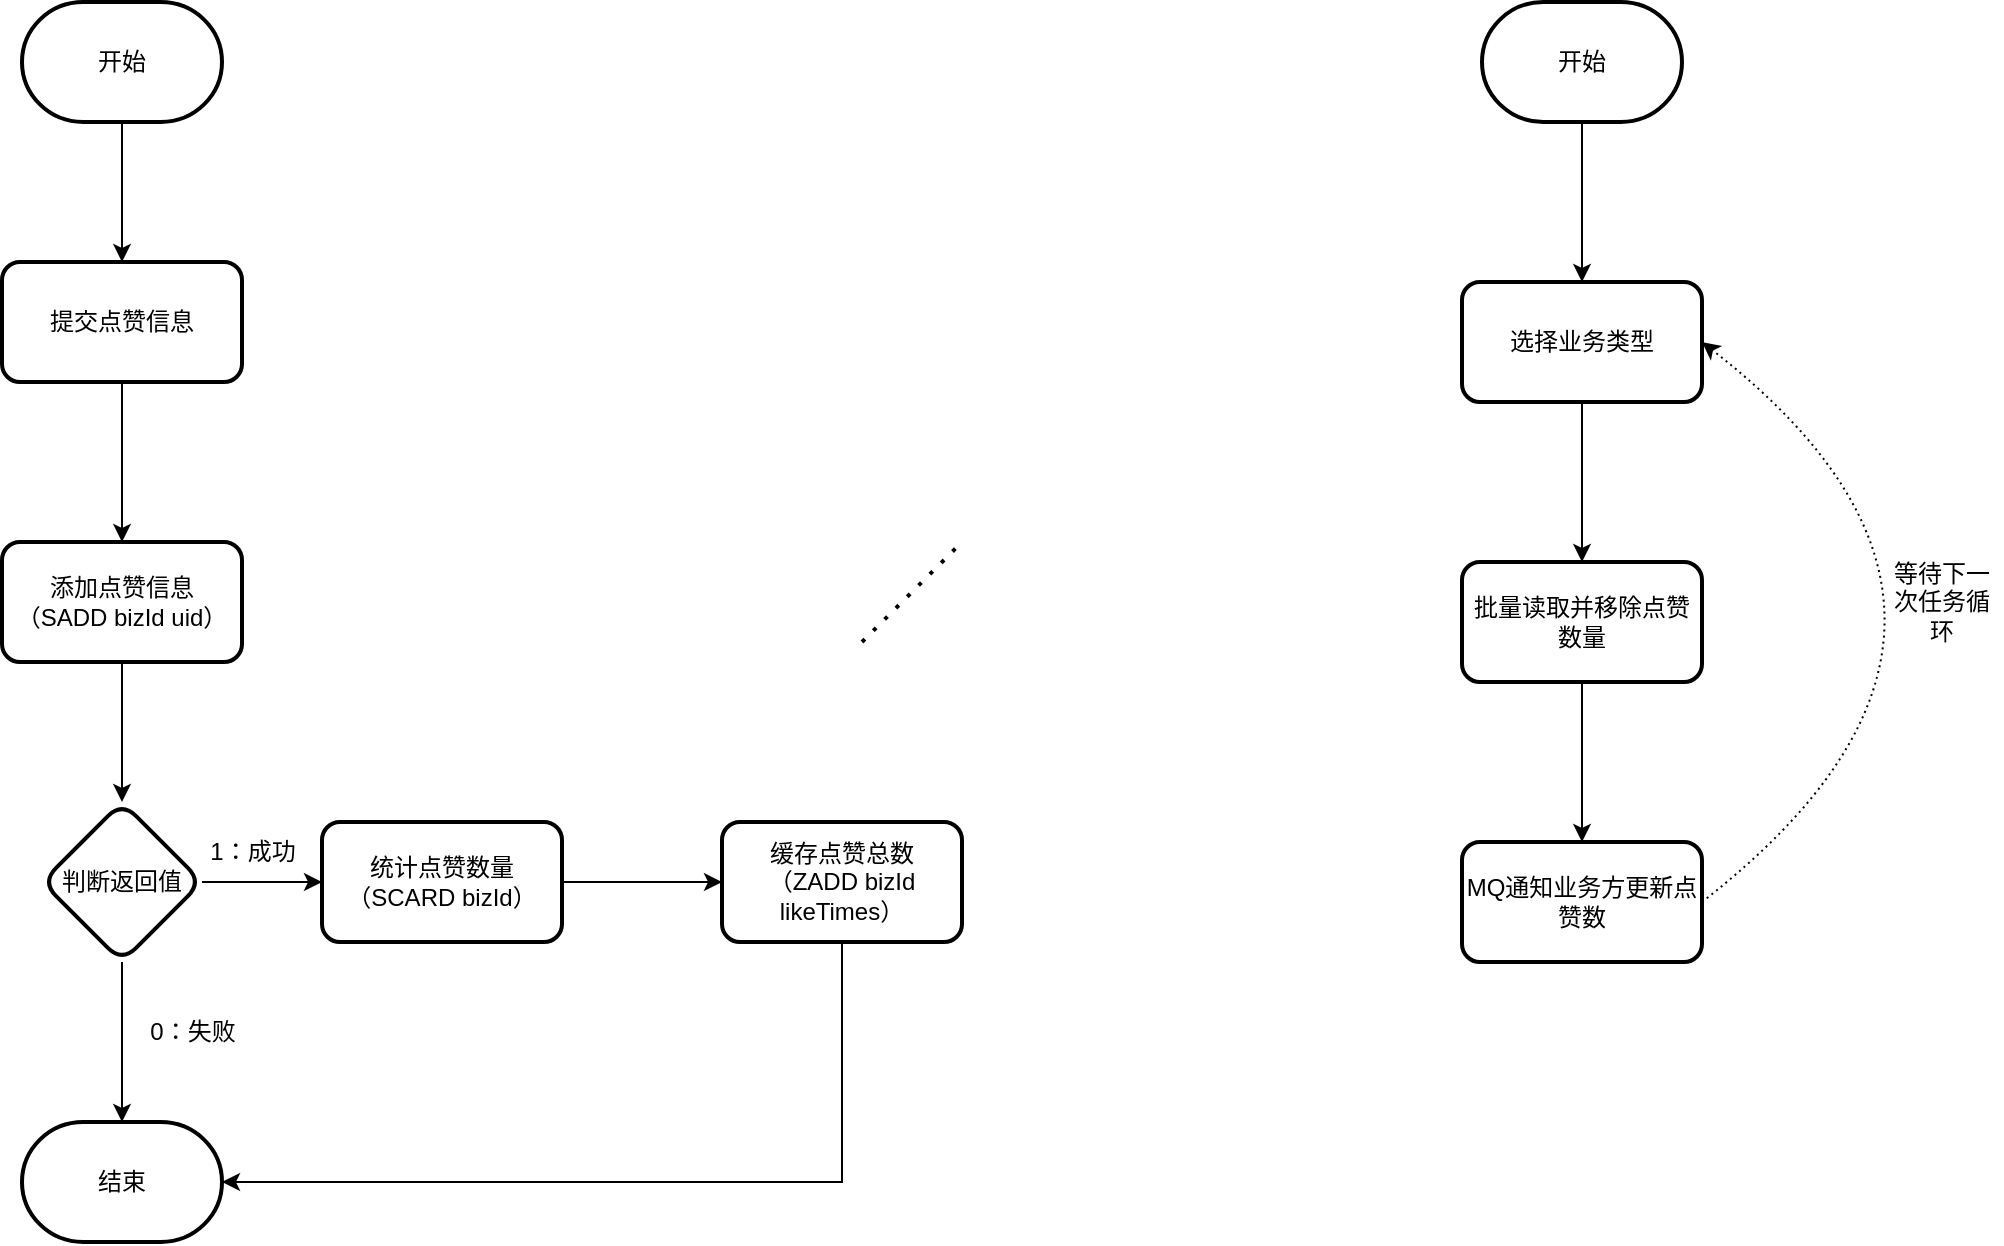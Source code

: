 <mxfile version="24.4.4" type="github">
  <diagram id="C5RBs43oDa-KdzZeNtuy" name="Page-1">
    <mxGraphModel dx="954" dy="558" grid="1" gridSize="10" guides="1" tooltips="1" connect="1" arrows="1" fold="1" page="1" pageScale="1" pageWidth="827" pageHeight="1169" math="0" shadow="0">
      <root>
        <mxCell id="WIyWlLk6GJQsqaUBKTNV-0" />
        <mxCell id="WIyWlLk6GJQsqaUBKTNV-1" parent="WIyWlLk6GJQsqaUBKTNV-0" />
        <mxCell id="w26FszRFUsnfg0ACykAp-2" value="" style="edgeStyle=orthogonalEdgeStyle;rounded=0;orthogonalLoop=1;jettySize=auto;html=1;" edge="1" parent="WIyWlLk6GJQsqaUBKTNV-1" source="w26FszRFUsnfg0ACykAp-0" target="w26FszRFUsnfg0ACykAp-1">
          <mxGeometry relative="1" as="geometry" />
        </mxCell>
        <mxCell id="w26FszRFUsnfg0ACykAp-0" value="开始" style="strokeWidth=2;html=1;shape=mxgraph.flowchart.terminator;whiteSpace=wrap;" vertex="1" parent="WIyWlLk6GJQsqaUBKTNV-1">
          <mxGeometry x="190" y="60" width="100" height="60" as="geometry" />
        </mxCell>
        <mxCell id="w26FszRFUsnfg0ACykAp-6" value="" style="edgeStyle=orthogonalEdgeStyle;rounded=0;orthogonalLoop=1;jettySize=auto;html=1;" edge="1" parent="WIyWlLk6GJQsqaUBKTNV-1" source="w26FszRFUsnfg0ACykAp-1">
          <mxGeometry relative="1" as="geometry">
            <mxPoint x="240" y="330" as="targetPoint" />
          </mxGeometry>
        </mxCell>
        <mxCell id="w26FszRFUsnfg0ACykAp-1" value="提交点赞信息" style="rounded=1;whiteSpace=wrap;html=1;strokeWidth=2;" vertex="1" parent="WIyWlLk6GJQsqaUBKTNV-1">
          <mxGeometry x="180" y="190" width="120" height="60" as="geometry" />
        </mxCell>
        <mxCell id="w26FszRFUsnfg0ACykAp-8" value="结束" style="strokeWidth=2;html=1;shape=mxgraph.flowchart.terminator;whiteSpace=wrap;" vertex="1" parent="WIyWlLk6GJQsqaUBKTNV-1">
          <mxGeometry x="190" y="620" width="100" height="60" as="geometry" />
        </mxCell>
        <mxCell id="w26FszRFUsnfg0ACykAp-18" value="" style="edgeStyle=orthogonalEdgeStyle;rounded=0;orthogonalLoop=1;jettySize=auto;html=1;" edge="1" parent="WIyWlLk6GJQsqaUBKTNV-1" source="w26FszRFUsnfg0ACykAp-15" target="w26FszRFUsnfg0ACykAp-17">
          <mxGeometry relative="1" as="geometry" />
        </mxCell>
        <mxCell id="w26FszRFUsnfg0ACykAp-15" value="添加点赞信息&lt;div&gt;（SADD bizId uid）&lt;/div&gt;" style="rounded=1;whiteSpace=wrap;html=1;strokeWidth=2;" vertex="1" parent="WIyWlLk6GJQsqaUBKTNV-1">
          <mxGeometry x="180" y="330" width="120" height="60" as="geometry" />
        </mxCell>
        <mxCell id="w26FszRFUsnfg0ACykAp-19" value="" style="edgeStyle=orthogonalEdgeStyle;rounded=0;orthogonalLoop=1;jettySize=auto;html=1;" edge="1" parent="WIyWlLk6GJQsqaUBKTNV-1" source="w26FszRFUsnfg0ACykAp-17" target="w26FszRFUsnfg0ACykAp-8">
          <mxGeometry relative="1" as="geometry" />
        </mxCell>
        <mxCell id="w26FszRFUsnfg0ACykAp-22" value="" style="edgeStyle=orthogonalEdgeStyle;rounded=0;orthogonalLoop=1;jettySize=auto;html=1;" edge="1" parent="WIyWlLk6GJQsqaUBKTNV-1" source="w26FszRFUsnfg0ACykAp-17" target="w26FszRFUsnfg0ACykAp-21">
          <mxGeometry relative="1" as="geometry" />
        </mxCell>
        <mxCell id="w26FszRFUsnfg0ACykAp-17" value="判断返回值" style="rhombus;whiteSpace=wrap;html=1;rounded=1;strokeWidth=2;" vertex="1" parent="WIyWlLk6GJQsqaUBKTNV-1">
          <mxGeometry x="200" y="460" width="80" height="80" as="geometry" />
        </mxCell>
        <mxCell id="w26FszRFUsnfg0ACykAp-20" value="0：失败" style="text;html=1;align=center;verticalAlign=middle;resizable=0;points=[];autosize=1;strokeColor=none;fillColor=none;" vertex="1" parent="WIyWlLk6GJQsqaUBKTNV-1">
          <mxGeometry x="240" y="560" width="70" height="30" as="geometry" />
        </mxCell>
        <mxCell id="w26FszRFUsnfg0ACykAp-26" value="" style="edgeStyle=orthogonalEdgeStyle;rounded=0;orthogonalLoop=1;jettySize=auto;html=1;" edge="1" parent="WIyWlLk6GJQsqaUBKTNV-1" source="w26FszRFUsnfg0ACykAp-21" target="w26FszRFUsnfg0ACykAp-25">
          <mxGeometry relative="1" as="geometry" />
        </mxCell>
        <mxCell id="w26FszRFUsnfg0ACykAp-21" value="统计点赞数量&lt;div&gt;（SCARD bizId）&lt;/div&gt;" style="rounded=1;whiteSpace=wrap;html=1;strokeWidth=2;" vertex="1" parent="WIyWlLk6GJQsqaUBKTNV-1">
          <mxGeometry x="340" y="470" width="120" height="60" as="geometry" />
        </mxCell>
        <mxCell id="w26FszRFUsnfg0ACykAp-23" value="1：成功" style="text;html=1;align=center;verticalAlign=middle;resizable=0;points=[];autosize=1;strokeColor=none;fillColor=none;" vertex="1" parent="WIyWlLk6GJQsqaUBKTNV-1">
          <mxGeometry x="270" y="470" width="70" height="30" as="geometry" />
        </mxCell>
        <mxCell id="w26FszRFUsnfg0ACykAp-25" value="缓存点赞总数&lt;div&gt;（ZADD bizId likeTimes）&lt;/div&gt;" style="rounded=1;whiteSpace=wrap;html=1;strokeWidth=2;" vertex="1" parent="WIyWlLk6GJQsqaUBKTNV-1">
          <mxGeometry x="540" y="470" width="120" height="60" as="geometry" />
        </mxCell>
        <mxCell id="w26FszRFUsnfg0ACykAp-27" style="edgeStyle=orthogonalEdgeStyle;rounded=0;orthogonalLoop=1;jettySize=auto;html=1;entryX=1;entryY=0.5;entryDx=0;entryDy=0;entryPerimeter=0;" edge="1" parent="WIyWlLk6GJQsqaUBKTNV-1" source="w26FszRFUsnfg0ACykAp-25" target="w26FszRFUsnfg0ACykAp-8">
          <mxGeometry relative="1" as="geometry">
            <Array as="points">
              <mxPoint x="600" y="650" />
            </Array>
          </mxGeometry>
        </mxCell>
        <mxCell id="w26FszRFUsnfg0ACykAp-30" value="" style="edgeStyle=orthogonalEdgeStyle;rounded=0;orthogonalLoop=1;jettySize=auto;html=1;" edge="1" parent="WIyWlLk6GJQsqaUBKTNV-1" source="w26FszRFUsnfg0ACykAp-28" target="w26FszRFUsnfg0ACykAp-29">
          <mxGeometry relative="1" as="geometry" />
        </mxCell>
        <mxCell id="w26FszRFUsnfg0ACykAp-28" value="开始" style="strokeWidth=2;html=1;shape=mxgraph.flowchart.terminator;whiteSpace=wrap;" vertex="1" parent="WIyWlLk6GJQsqaUBKTNV-1">
          <mxGeometry x="920" y="60" width="100" height="60" as="geometry" />
        </mxCell>
        <mxCell id="w26FszRFUsnfg0ACykAp-32" value="" style="edgeStyle=orthogonalEdgeStyle;rounded=0;orthogonalLoop=1;jettySize=auto;html=1;" edge="1" parent="WIyWlLk6GJQsqaUBKTNV-1" source="w26FszRFUsnfg0ACykAp-29" target="w26FszRFUsnfg0ACykAp-31">
          <mxGeometry relative="1" as="geometry" />
        </mxCell>
        <mxCell id="w26FszRFUsnfg0ACykAp-29" value="选择业务类型" style="rounded=1;whiteSpace=wrap;html=1;strokeWidth=2;" vertex="1" parent="WIyWlLk6GJQsqaUBKTNV-1">
          <mxGeometry x="910" y="200" width="120" height="60" as="geometry" />
        </mxCell>
        <mxCell id="w26FszRFUsnfg0ACykAp-34" value="" style="edgeStyle=orthogonalEdgeStyle;rounded=0;orthogonalLoop=1;jettySize=auto;html=1;" edge="1" parent="WIyWlLk6GJQsqaUBKTNV-1" source="w26FszRFUsnfg0ACykAp-31" target="w26FszRFUsnfg0ACykAp-33">
          <mxGeometry relative="1" as="geometry" />
        </mxCell>
        <mxCell id="w26FszRFUsnfg0ACykAp-31" value="批量读取并移除点赞数量" style="rounded=1;whiteSpace=wrap;html=1;strokeWidth=2;" vertex="1" parent="WIyWlLk6GJQsqaUBKTNV-1">
          <mxGeometry x="910" y="340" width="120" height="60" as="geometry" />
        </mxCell>
        <mxCell id="w26FszRFUsnfg0ACykAp-33" value="MQ通知业务方更新点赞数" style="rounded=1;whiteSpace=wrap;html=1;strokeWidth=2;" vertex="1" parent="WIyWlLk6GJQsqaUBKTNV-1">
          <mxGeometry x="910" y="480" width="120" height="60" as="geometry" />
        </mxCell>
        <mxCell id="w26FszRFUsnfg0ACykAp-35" value="" style="endArrow=none;dashed=1;html=1;dashPattern=1 3;strokeWidth=2;rounded=0;" edge="1" parent="WIyWlLk6GJQsqaUBKTNV-1">
          <mxGeometry width="50" height="50" relative="1" as="geometry">
            <mxPoint x="610" y="380" as="sourcePoint" />
            <mxPoint x="660" y="330" as="targetPoint" />
          </mxGeometry>
        </mxCell>
        <mxCell id="w26FszRFUsnfg0ACykAp-36" value="" style="endArrow=classic;html=1;rounded=0;entryX=1;entryY=0.5;entryDx=0;entryDy=0;exitX=1;exitY=0.5;exitDx=0;exitDy=0;curved=1;dashed=1;dashPattern=1 2;" edge="1" parent="WIyWlLk6GJQsqaUBKTNV-1" source="w26FszRFUsnfg0ACykAp-33" target="w26FszRFUsnfg0ACykAp-29">
          <mxGeometry width="50" height="50" relative="1" as="geometry">
            <mxPoint x="610" y="380" as="sourcePoint" />
            <mxPoint x="660" y="330" as="targetPoint" />
            <Array as="points">
              <mxPoint x="1210" y="370" />
            </Array>
          </mxGeometry>
        </mxCell>
        <mxCell id="w26FszRFUsnfg0ACykAp-37" value="等待下一次任务循环" style="text;html=1;align=center;verticalAlign=middle;whiteSpace=wrap;rounded=0;" vertex="1" parent="WIyWlLk6GJQsqaUBKTNV-1">
          <mxGeometry x="1120" y="345" width="60" height="30" as="geometry" />
        </mxCell>
      </root>
    </mxGraphModel>
  </diagram>
</mxfile>
